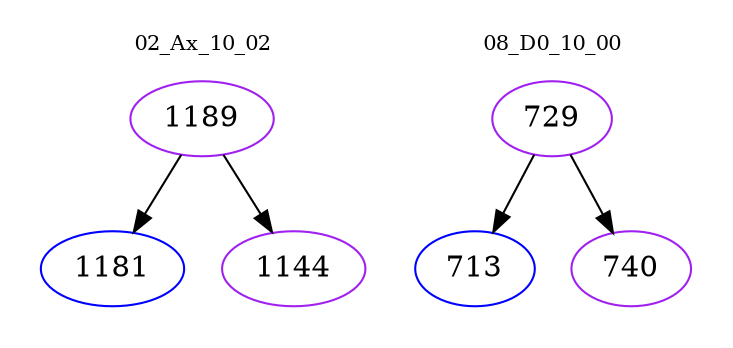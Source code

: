 digraph{
subgraph cluster_0 {
color = white
label = "02_Ax_10_02";
fontsize=10;
T0_1189 [label="1189", color="purple"]
T0_1189 -> T0_1181 [color="black"]
T0_1181 [label="1181", color="blue"]
T0_1189 -> T0_1144 [color="black"]
T0_1144 [label="1144", color="purple"]
}
subgraph cluster_1 {
color = white
label = "08_D0_10_00";
fontsize=10;
T1_729 [label="729", color="purple"]
T1_729 -> T1_713 [color="black"]
T1_713 [label="713", color="blue"]
T1_729 -> T1_740 [color="black"]
T1_740 [label="740", color="purple"]
}
}
